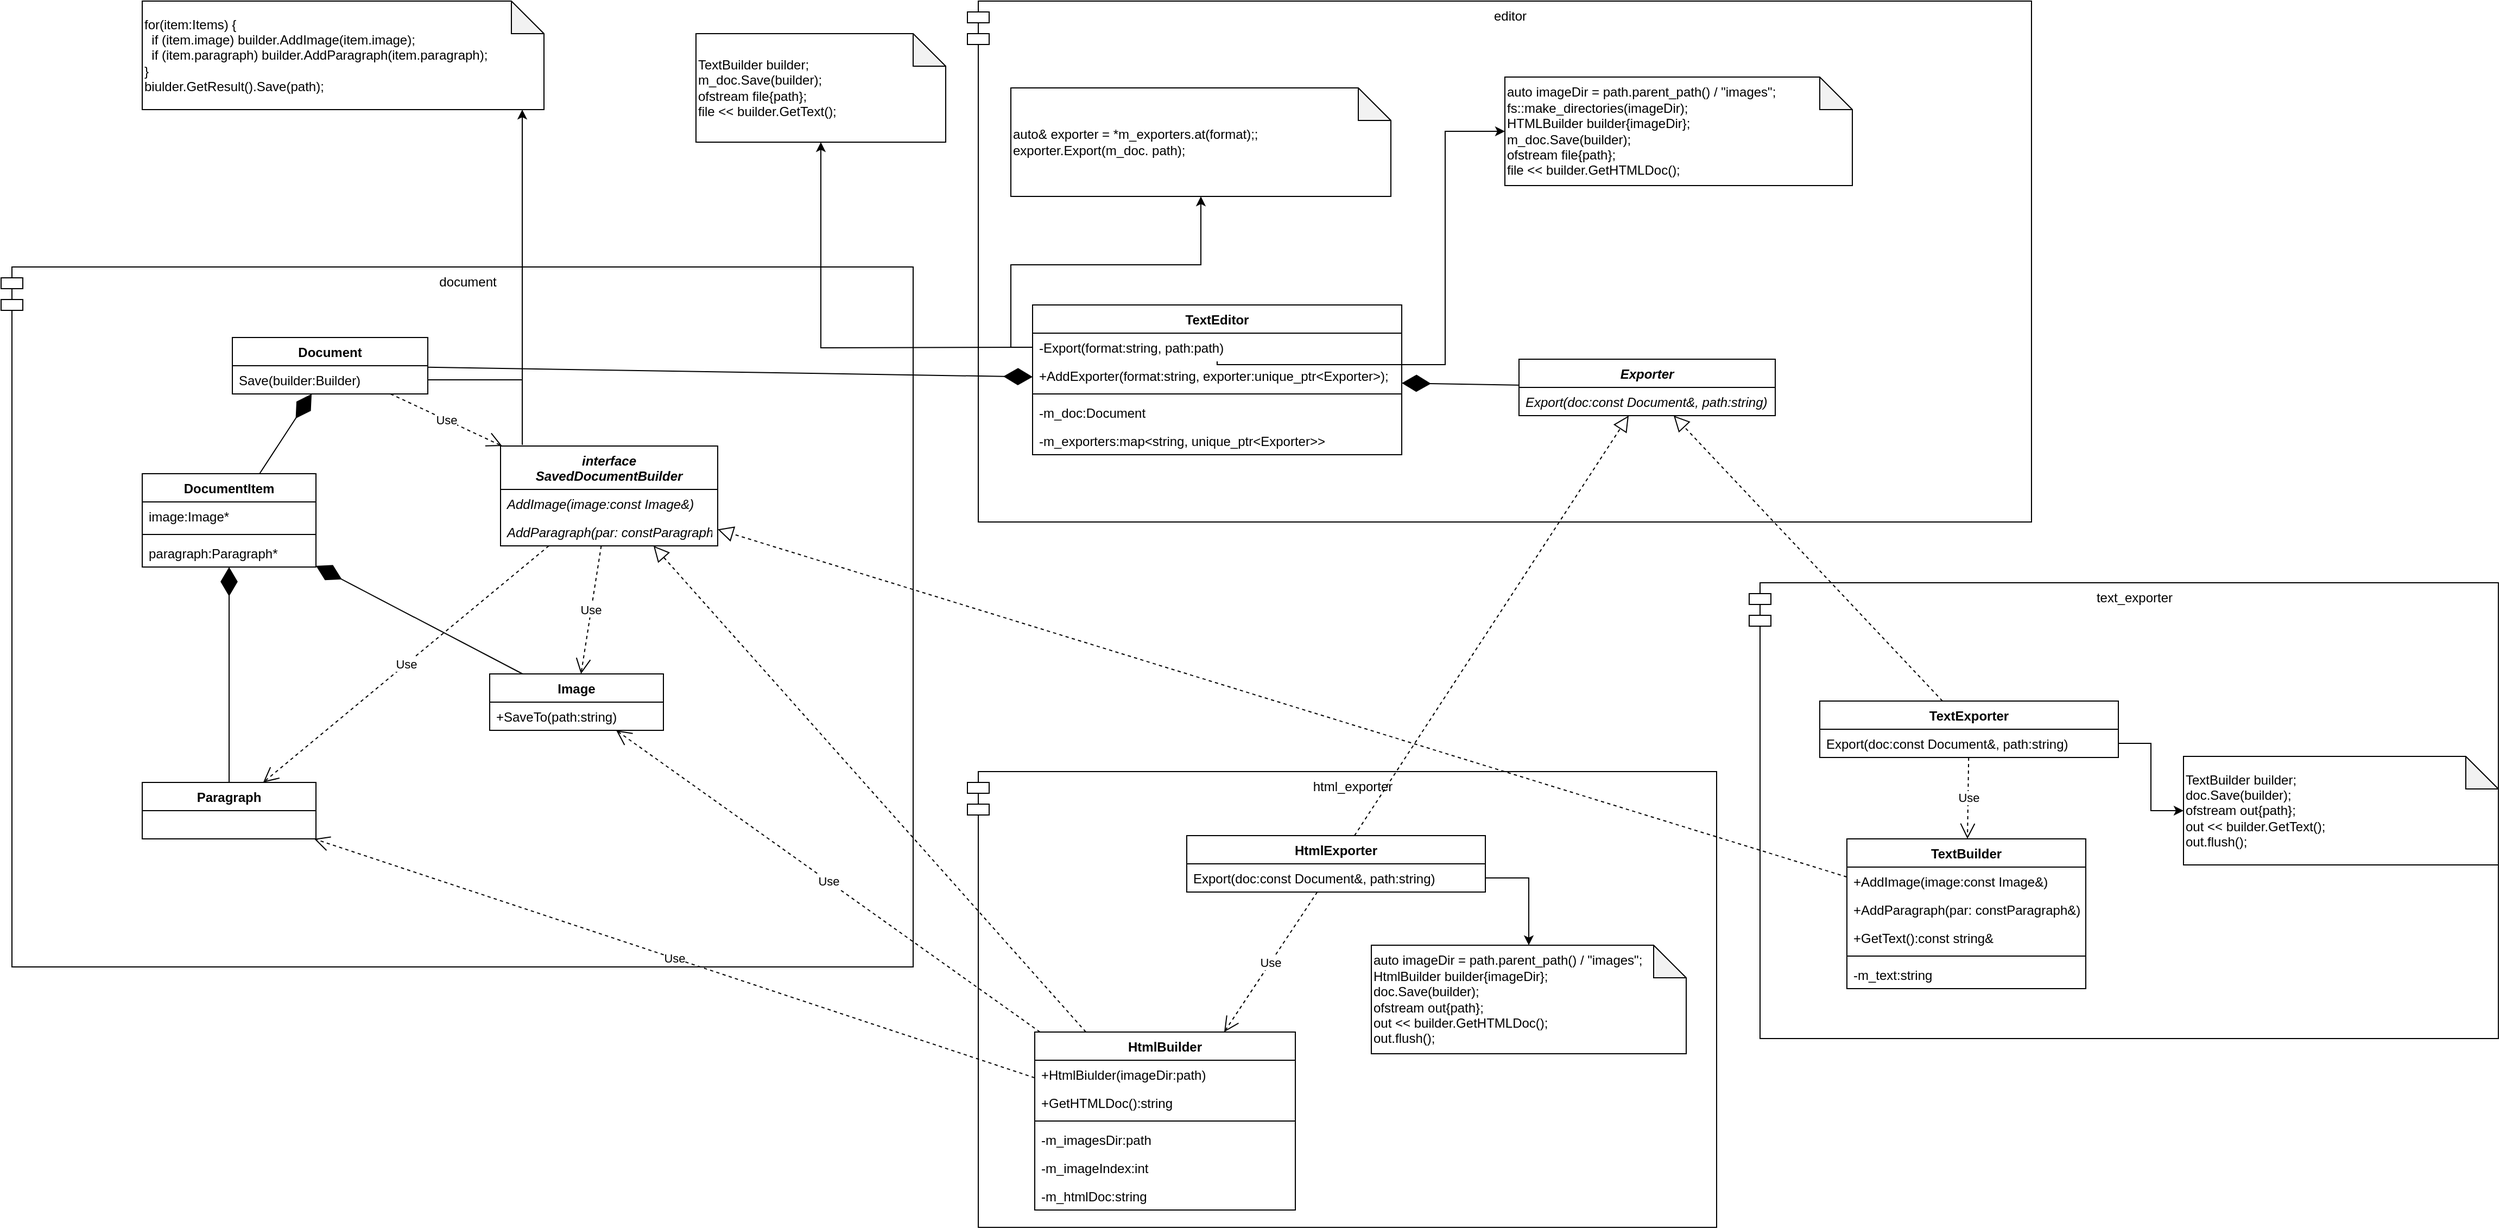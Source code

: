 <mxfile version="14.1.8" type="device"><diagram id="_AJn8sYHDivFGLJ0p1B8" name="Страница 1"><mxGraphModel dx="2343" dy="2496" grid="1" gridSize="10" guides="1" tooltips="1" connect="1" arrows="1" fold="1" page="1" pageScale="1" pageWidth="827" pageHeight="1169" math="0" shadow="0"><root><mxCell id="0"/><mxCell id="1" parent="0"/><mxCell id="uY1Z8pRmHIcZnPpA3dvK-106" value="html_exporter" style="shape=module;align=left;spacingLeft=20;align=center;verticalAlign=top;" vertex="1" parent="1"><mxGeometry x="910" y="540" width="690" height="420" as="geometry"/></mxCell><mxCell id="uY1Z8pRmHIcZnPpA3dvK-104" value="text_exporter" style="shape=module;align=left;spacingLeft=20;align=center;verticalAlign=top;" vertex="1" parent="1"><mxGeometry x="1630" y="366" width="690" height="420" as="geometry"/></mxCell><mxCell id="uY1Z8pRmHIcZnPpA3dvK-67" value="editor" style="shape=module;align=left;spacingLeft=20;align=center;verticalAlign=top;" vertex="1" parent="1"><mxGeometry x="910" y="-170" width="980" height="480" as="geometry"/></mxCell><mxCell id="uY1Z8pRmHIcZnPpA3dvK-66" value="document" style="shape=module;align=left;spacingLeft=20;align=center;verticalAlign=top;" vertex="1" parent="1"><mxGeometry x="20" y="75" width="840" height="645" as="geometry"/></mxCell><mxCell id="uY1Z8pRmHIcZnPpA3dvK-1" value="Document" style="swimlane;fontStyle=1;align=center;verticalAlign=top;childLayout=stackLayout;horizontal=1;startSize=26;horizontalStack=0;resizeParent=1;resizeParentMax=0;resizeLast=0;collapsible=1;marginBottom=0;" vertex="1" parent="1"><mxGeometry x="233" y="140" width="180" height="52" as="geometry"/></mxCell><mxCell id="uY1Z8pRmHIcZnPpA3dvK-2" value="Save(builder:Builder)" style="text;strokeColor=none;fillColor=none;align=left;verticalAlign=top;spacingLeft=4;spacingRight=4;overflow=hidden;rotatable=0;points=[[0,0.5],[1,0.5]];portConstraint=eastwest;" vertex="1" parent="uY1Z8pRmHIcZnPpA3dvK-1"><mxGeometry y="26" width="180" height="26" as="geometry"/></mxCell><mxCell id="uY1Z8pRmHIcZnPpA3dvK-5" value="interface&#10;SavedDocumentBuilder" style="swimlane;fontStyle=3;align=center;verticalAlign=top;childLayout=stackLayout;horizontal=1;startSize=40;horizontalStack=0;resizeParent=1;resizeParentMax=0;resizeLast=0;collapsible=1;marginBottom=0;" vertex="1" parent="1"><mxGeometry x="480" y="240" width="200" height="92" as="geometry"/></mxCell><mxCell id="uY1Z8pRmHIcZnPpA3dvK-6" value="AddImage(image:const Image&amp;)" style="text;strokeColor=none;fillColor=none;align=left;verticalAlign=top;spacingLeft=4;spacingRight=4;overflow=hidden;rotatable=0;points=[[0,0.5],[1,0.5]];portConstraint=eastwest;fontStyle=2" vertex="1" parent="uY1Z8pRmHIcZnPpA3dvK-5"><mxGeometry y="40" width="200" height="26" as="geometry"/></mxCell><mxCell id="uY1Z8pRmHIcZnPpA3dvK-22" value="AddParagraph(par: constParagraph&amp;)" style="text;strokeColor=none;fillColor=none;align=left;verticalAlign=top;spacingLeft=4;spacingRight=4;overflow=hidden;rotatable=0;points=[[0,0.5],[1,0.5]];portConstraint=eastwest;fontStyle=2" vertex="1" parent="uY1Z8pRmHIcZnPpA3dvK-5"><mxGeometry y="66" width="200" height="26" as="geometry"/></mxCell><mxCell id="uY1Z8pRmHIcZnPpA3dvK-9" value="Use" style="endArrow=open;endSize=12;dashed=1;html=1;" edge="1" parent="1" source="uY1Z8pRmHIcZnPpA3dvK-1" target="uY1Z8pRmHIcZnPpA3dvK-5"><mxGeometry width="160" relative="1" as="geometry"><mxPoint x="360" y="360" as="sourcePoint"/><mxPoint x="520" y="360" as="targetPoint"/></mxGeometry></mxCell><mxCell id="uY1Z8pRmHIcZnPpA3dvK-10" value="DocumentItem" style="swimlane;fontStyle=1;align=center;verticalAlign=top;childLayout=stackLayout;horizontal=1;startSize=26;horizontalStack=0;resizeParent=1;resizeParentMax=0;resizeLast=0;collapsible=1;marginBottom=0;" vertex="1" parent="1"><mxGeometry x="150" y="265.5" width="160" height="86" as="geometry"/></mxCell><mxCell id="uY1Z8pRmHIcZnPpA3dvK-11" value="image:Image*" style="text;strokeColor=none;fillColor=none;align=left;verticalAlign=top;spacingLeft=4;spacingRight=4;overflow=hidden;rotatable=0;points=[[0,0.5],[1,0.5]];portConstraint=eastwest;" vertex="1" parent="uY1Z8pRmHIcZnPpA3dvK-10"><mxGeometry y="26" width="160" height="26" as="geometry"/></mxCell><mxCell id="uY1Z8pRmHIcZnPpA3dvK-12" value="" style="line;strokeWidth=1;fillColor=none;align=left;verticalAlign=middle;spacingTop=-1;spacingLeft=3;spacingRight=3;rotatable=0;labelPosition=right;points=[];portConstraint=eastwest;" vertex="1" parent="uY1Z8pRmHIcZnPpA3dvK-10"><mxGeometry y="52" width="160" height="8" as="geometry"/></mxCell><mxCell id="uY1Z8pRmHIcZnPpA3dvK-13" value="paragraph:Paragraph*" style="text;strokeColor=none;fillColor=none;align=left;verticalAlign=top;spacingLeft=4;spacingRight=4;overflow=hidden;rotatable=0;points=[[0,0.5],[1,0.5]];portConstraint=eastwest;" vertex="1" parent="uY1Z8pRmHIcZnPpA3dvK-10"><mxGeometry y="60" width="160" height="26" as="geometry"/></mxCell><mxCell id="uY1Z8pRmHIcZnPpA3dvK-14" value="" style="endArrow=diamondThin;endFill=1;endSize=24;html=1;" edge="1" parent="1" source="uY1Z8pRmHIcZnPpA3dvK-10" target="uY1Z8pRmHIcZnPpA3dvK-1"><mxGeometry width="160" relative="1" as="geometry"><mxPoint x="180" y="360" as="sourcePoint"/><mxPoint x="340" y="360" as="targetPoint"/></mxGeometry></mxCell><mxCell id="uY1Z8pRmHIcZnPpA3dvK-15" value="Image" style="swimlane;fontStyle=1;align=center;verticalAlign=top;childLayout=stackLayout;horizontal=1;startSize=26;horizontalStack=0;resizeParent=1;resizeParentMax=0;resizeLast=0;collapsible=1;marginBottom=0;" vertex="1" parent="1"><mxGeometry x="470" y="450" width="160" height="52" as="geometry"/></mxCell><mxCell id="uY1Z8pRmHIcZnPpA3dvK-55" value="+SaveTo(path:string)" style="text;strokeColor=none;fillColor=none;align=left;verticalAlign=top;spacingLeft=4;spacingRight=4;overflow=hidden;rotatable=0;points=[[0,0.5],[1,0.5]];portConstraint=eastwest;" vertex="1" parent="uY1Z8pRmHIcZnPpA3dvK-15"><mxGeometry y="26" width="160" height="26" as="geometry"/></mxCell><mxCell id="uY1Z8pRmHIcZnPpA3dvK-19" value="Paragraph" style="swimlane;fontStyle=1;align=center;verticalAlign=top;childLayout=stackLayout;horizontal=1;startSize=26;horizontalStack=0;resizeParent=1;resizeParentMax=0;resizeLast=0;collapsible=1;marginBottom=0;" vertex="1" parent="1"><mxGeometry x="150" y="550" width="160" height="52" as="geometry"/></mxCell><mxCell id="uY1Z8pRmHIcZnPpA3dvK-20" value="" style="endArrow=diamondThin;endFill=1;endSize=24;html=1;" edge="1" parent="1" source="uY1Z8pRmHIcZnPpA3dvK-15" target="uY1Z8pRmHIcZnPpA3dvK-10"><mxGeometry width="160" relative="1" as="geometry"><mxPoint x="150" y="550" as="sourcePoint"/><mxPoint x="310" y="550" as="targetPoint"/></mxGeometry></mxCell><mxCell id="uY1Z8pRmHIcZnPpA3dvK-21" value="" style="endArrow=diamondThin;endFill=1;endSize=24;html=1;" edge="1" parent="1" source="uY1Z8pRmHIcZnPpA3dvK-19" target="uY1Z8pRmHIcZnPpA3dvK-10"><mxGeometry width="160" relative="1" as="geometry"><mxPoint x="150" y="550" as="sourcePoint"/><mxPoint x="310" y="550" as="targetPoint"/></mxGeometry></mxCell><mxCell id="uY1Z8pRmHIcZnPpA3dvK-23" value="Use" style="endArrow=open;endSize=12;dashed=1;html=1;" edge="1" parent="1" source="uY1Z8pRmHIcZnPpA3dvK-5" target="uY1Z8pRmHIcZnPpA3dvK-19"><mxGeometry width="160" relative="1" as="geometry"><mxPoint x="460" y="262.9" as="sourcePoint"/><mxPoint x="430" y="510" as="targetPoint"/></mxGeometry></mxCell><mxCell id="uY1Z8pRmHIcZnPpA3dvK-24" value="Use" style="endArrow=open;endSize=12;dashed=1;html=1;" edge="1" parent="1" source="uY1Z8pRmHIcZnPpA3dvK-5" target="uY1Z8pRmHIcZnPpA3dvK-15"><mxGeometry width="160" relative="1" as="geometry"><mxPoint x="460" y="262.9" as="sourcePoint"/><mxPoint x="430" y="510" as="targetPoint"/></mxGeometry></mxCell><mxCell id="uY1Z8pRmHIcZnPpA3dvK-25" value="HtmlBuilder" style="swimlane;fontStyle=1;align=center;verticalAlign=top;childLayout=stackLayout;horizontal=1;startSize=26;horizontalStack=0;resizeParent=1;resizeParentMax=0;resizeLast=0;collapsible=1;marginBottom=0;" vertex="1" parent="1"><mxGeometry x="972" y="780" width="240" height="164" as="geometry"/></mxCell><mxCell id="uY1Z8pRmHIcZnPpA3dvK-62" value="+HtmlBiulder(imageDir:path)" style="text;strokeColor=none;fillColor=none;align=left;verticalAlign=top;spacingLeft=4;spacingRight=4;overflow=hidden;rotatable=0;points=[[0,0.5],[1,0.5]];portConstraint=eastwest;" vertex="1" parent="uY1Z8pRmHIcZnPpA3dvK-25"><mxGeometry y="26" width="240" height="26" as="geometry"/></mxCell><mxCell id="uY1Z8pRmHIcZnPpA3dvK-64" value="+GetHTMLDoc():string" style="text;strokeColor=none;fillColor=none;align=left;verticalAlign=top;spacingLeft=4;spacingRight=4;overflow=hidden;rotatable=0;points=[[0,0.5],[1,0.5]];portConstraint=eastwest;" vertex="1" parent="uY1Z8pRmHIcZnPpA3dvK-25"><mxGeometry y="52" width="240" height="26" as="geometry"/></mxCell><mxCell id="uY1Z8pRmHIcZnPpA3dvK-63" value="" style="line;strokeWidth=1;fillColor=none;align=left;verticalAlign=middle;spacingTop=-1;spacingLeft=3;spacingRight=3;rotatable=0;labelPosition=right;points=[];portConstraint=eastwest;" vertex="1" parent="uY1Z8pRmHIcZnPpA3dvK-25"><mxGeometry y="78" width="240" height="8" as="geometry"/></mxCell><mxCell id="uY1Z8pRmHIcZnPpA3dvK-56" value="-m_imagesDir:path" style="text;strokeColor=none;fillColor=none;align=left;verticalAlign=top;spacingLeft=4;spacingRight=4;overflow=hidden;rotatable=0;points=[[0,0.5],[1,0.5]];portConstraint=eastwest;" vertex="1" parent="uY1Z8pRmHIcZnPpA3dvK-25"><mxGeometry y="86" width="240" height="26" as="geometry"/></mxCell><mxCell id="uY1Z8pRmHIcZnPpA3dvK-57" value="-m_imageIndex:int" style="text;strokeColor=none;fillColor=none;align=left;verticalAlign=top;spacingLeft=4;spacingRight=4;overflow=hidden;rotatable=0;points=[[0,0.5],[1,0.5]];portConstraint=eastwest;" vertex="1" parent="uY1Z8pRmHIcZnPpA3dvK-25"><mxGeometry y="112" width="240" height="26" as="geometry"/></mxCell><mxCell id="uY1Z8pRmHIcZnPpA3dvK-58" value="-m_htmlDoc:string" style="text;strokeColor=none;fillColor=none;align=left;verticalAlign=top;spacingLeft=4;spacingRight=4;overflow=hidden;rotatable=0;points=[[0,0.5],[1,0.5]];portConstraint=eastwest;" vertex="1" parent="uY1Z8pRmHIcZnPpA3dvK-25"><mxGeometry y="138" width="240" height="26" as="geometry"/></mxCell><mxCell id="uY1Z8pRmHIcZnPpA3dvK-26" value="" style="endArrow=block;dashed=1;endFill=0;endSize=12;html=1;" edge="1" parent="1" source="uY1Z8pRmHIcZnPpA3dvK-25" target="uY1Z8pRmHIcZnPpA3dvK-5"><mxGeometry width="160" relative="1" as="geometry"><mxPoint x="670" y="430" as="sourcePoint"/><mxPoint x="830" y="430" as="targetPoint"/></mxGeometry></mxCell><mxCell id="uY1Z8pRmHIcZnPpA3dvK-27" value="TextBuilder" style="swimlane;fontStyle=1;align=center;verticalAlign=top;childLayout=stackLayout;horizontal=1;startSize=26;horizontalStack=0;resizeParent=1;resizeParentMax=0;resizeLast=0;collapsible=1;marginBottom=0;" vertex="1" parent="1"><mxGeometry x="1720" y="602" width="220" height="138" as="geometry"/></mxCell><mxCell id="uY1Z8pRmHIcZnPpA3dvK-43" value="+AddImage(image:const Image&amp;)" style="text;strokeColor=none;fillColor=none;align=left;verticalAlign=top;spacingLeft=4;spacingRight=4;overflow=hidden;rotatable=0;points=[[0,0.5],[1,0.5]];portConstraint=eastwest;fontStyle=0" vertex="1" parent="uY1Z8pRmHIcZnPpA3dvK-27"><mxGeometry y="26" width="220" height="26" as="geometry"/></mxCell><mxCell id="uY1Z8pRmHIcZnPpA3dvK-44" value="+AddParagraph(par: constParagraph&amp;)" style="text;strokeColor=none;fillColor=none;align=left;verticalAlign=top;spacingLeft=4;spacingRight=4;overflow=hidden;rotatable=0;points=[[0,0.5],[1,0.5]];portConstraint=eastwest;fontStyle=0" vertex="1" parent="uY1Z8pRmHIcZnPpA3dvK-27"><mxGeometry y="52" width="220" height="26" as="geometry"/></mxCell><mxCell id="uY1Z8pRmHIcZnPpA3dvK-46" value="+GetText():const string&amp;" style="text;strokeColor=none;fillColor=none;align=left;verticalAlign=top;spacingLeft=4;spacingRight=4;overflow=hidden;rotatable=0;points=[[0,0.5],[1,0.5]];portConstraint=eastwest;fontStyle=0" vertex="1" parent="uY1Z8pRmHIcZnPpA3dvK-27"><mxGeometry y="78" width="220" height="26" as="geometry"/></mxCell><mxCell id="uY1Z8pRmHIcZnPpA3dvK-45" value="" style="line;strokeWidth=1;fillColor=none;align=left;verticalAlign=middle;spacingTop=-1;spacingLeft=3;spacingRight=3;rotatable=0;labelPosition=right;points=[];portConstraint=eastwest;" vertex="1" parent="uY1Z8pRmHIcZnPpA3dvK-27"><mxGeometry y="104" width="220" height="8" as="geometry"/></mxCell><mxCell id="uY1Z8pRmHIcZnPpA3dvK-40" value="-m_text:string" style="text;strokeColor=none;fillColor=none;align=left;verticalAlign=top;spacingLeft=4;spacingRight=4;overflow=hidden;rotatable=0;points=[[0,0.5],[1,0.5]];portConstraint=eastwest;" vertex="1" parent="uY1Z8pRmHIcZnPpA3dvK-27"><mxGeometry y="112" width="220" height="26" as="geometry"/></mxCell><mxCell id="uY1Z8pRmHIcZnPpA3dvK-28" value="" style="endArrow=block;dashed=1;endFill=0;endSize=12;html=1;" edge="1" parent="1" source="uY1Z8pRmHIcZnPpA3dvK-27" target="uY1Z8pRmHIcZnPpA3dvK-5"><mxGeometry width="160" relative="1" as="geometry"><mxPoint x="670" y="430" as="sourcePoint"/><mxPoint x="830" y="430" as="targetPoint"/></mxGeometry></mxCell><mxCell id="uY1Z8pRmHIcZnPpA3dvK-34" value="for(item:Items) {&lt;br&gt;&amp;nbsp; if (item.image) builder.AddImage(item.image);&lt;br&gt;&amp;nbsp; if (item.paragraph) builder.AddParagraph(item.paragraph);&lt;br&gt;}&lt;br&gt;biulder.GetResult().Save(path);" style="shape=note;whiteSpace=wrap;html=1;backgroundOutline=1;darkOpacity=0.05;align=left;" vertex="1" parent="1"><mxGeometry x="150" y="-170" width="370" height="100" as="geometry"/></mxCell><mxCell id="uY1Z8pRmHIcZnPpA3dvK-35" style="edgeStyle=orthogonalEdgeStyle;rounded=0;orthogonalLoop=1;jettySize=auto;html=1;" edge="1" parent="1" source="uY1Z8pRmHIcZnPpA3dvK-2" target="uY1Z8pRmHIcZnPpA3dvK-34"><mxGeometry relative="1" as="geometry"><Array as="points"><mxPoint x="500" y="239"/><mxPoint x="500" y="90"/></Array></mxGeometry></mxCell><mxCell id="uY1Z8pRmHIcZnPpA3dvK-47" value="TextEditor" style="swimlane;fontStyle=1;align=center;verticalAlign=top;childLayout=stackLayout;horizontal=1;startSize=26;horizontalStack=0;resizeParent=1;resizeParentMax=0;resizeLast=0;collapsible=1;marginBottom=0;" vertex="1" parent="1"><mxGeometry x="970" y="110" width="340" height="138" as="geometry"/></mxCell><mxCell id="uY1Z8pRmHIcZnPpA3dvK-74" value="-Export(format:string, path:path)" style="text;strokeColor=none;fillColor=none;align=left;verticalAlign=top;spacingLeft=4;spacingRight=4;overflow=hidden;rotatable=0;points=[[0,0.5],[1,0.5]];portConstraint=eastwest;" vertex="1" parent="uY1Z8pRmHIcZnPpA3dvK-47"><mxGeometry y="26" width="340" height="26" as="geometry"/></mxCell><mxCell id="uY1Z8pRmHIcZnPpA3dvK-102" value="+AddExporter(format:string, exporter:unique_ptr&lt;Exporter&gt;);" style="text;strokeColor=none;fillColor=none;align=left;verticalAlign=top;spacingLeft=4;spacingRight=4;overflow=hidden;rotatable=0;points=[[0,0.5],[1,0.5]];portConstraint=eastwest;" vertex="1" parent="uY1Z8pRmHIcZnPpA3dvK-47"><mxGeometry y="52" width="340" height="26" as="geometry"/></mxCell><mxCell id="uY1Z8pRmHIcZnPpA3dvK-49" value="" style="line;strokeWidth=1;fillColor=none;align=left;verticalAlign=middle;spacingTop=-1;spacingLeft=3;spacingRight=3;rotatable=0;labelPosition=right;points=[];portConstraint=eastwest;" vertex="1" parent="uY1Z8pRmHIcZnPpA3dvK-47"><mxGeometry y="78" width="340" height="8" as="geometry"/></mxCell><mxCell id="uY1Z8pRmHIcZnPpA3dvK-50" value="-m_doc:Document" style="text;strokeColor=none;fillColor=none;align=left;verticalAlign=top;spacingLeft=4;spacingRight=4;overflow=hidden;rotatable=0;points=[[0,0.5],[1,0.5]];portConstraint=eastwest;" vertex="1" parent="uY1Z8pRmHIcZnPpA3dvK-47"><mxGeometry y="86" width="340" height="26" as="geometry"/></mxCell><mxCell id="uY1Z8pRmHIcZnPpA3dvK-77" value="-m_exporters:map&lt;string, unique_ptr&lt;Exporter&gt;&gt;" style="text;strokeColor=none;fillColor=none;align=left;verticalAlign=top;spacingLeft=4;spacingRight=4;overflow=hidden;rotatable=0;points=[[0,0.5],[1,0.5]];portConstraint=eastwest;" vertex="1" parent="uY1Z8pRmHIcZnPpA3dvK-47"><mxGeometry y="112" width="340" height="26" as="geometry"/></mxCell><mxCell id="uY1Z8pRmHIcZnPpA3dvK-51" value="" style="endArrow=diamondThin;endFill=1;endSize=24;html=1;" edge="1" parent="1" source="uY1Z8pRmHIcZnPpA3dvK-1" target="uY1Z8pRmHIcZnPpA3dvK-47"><mxGeometry width="160" relative="1" as="geometry"><mxPoint x="930" y="330" as="sourcePoint"/><mxPoint x="1090" y="330" as="targetPoint"/></mxGeometry></mxCell><mxCell id="uY1Z8pRmHIcZnPpA3dvK-52" value="TextBuilder builder;&lt;br&gt;m_doc.Save(builder);&lt;br&gt;ofstream file{path};&lt;br&gt;file &amp;lt;&amp;lt; builder.GetText();" style="shape=note;whiteSpace=wrap;html=1;backgroundOutline=1;darkOpacity=0.05;align=left;" vertex="1" parent="1"><mxGeometry x="660" y="-140" width="230" height="100" as="geometry"/></mxCell><mxCell id="uY1Z8pRmHIcZnPpA3dvK-53" style="edgeStyle=orthogonalEdgeStyle;rounded=0;orthogonalLoop=1;jettySize=auto;html=1;" edge="1" parent="1" target="uY1Z8pRmHIcZnPpA3dvK-52"><mxGeometry relative="1" as="geometry"><mxPoint x="970" y="149" as="sourcePoint"/></mxGeometry></mxCell><mxCell id="uY1Z8pRmHIcZnPpA3dvK-61" value="auto imageDir = path.parent_path() / &quot;images&quot;;&lt;br&gt;fs::make_directories(imageDir);&lt;br&gt;HTMLBuilder builder{imageDir};&lt;br&gt;m_doc.Save(builder);&lt;br&gt;ofstream file{path};&lt;br&gt;file &amp;lt;&amp;lt; builder.GetHTMLDoc();" style="shape=note;whiteSpace=wrap;html=1;backgroundOutline=1;darkOpacity=0.05;align=left;" vertex="1" parent="1"><mxGeometry x="1405" y="-100" width="320" height="100" as="geometry"/></mxCell><mxCell id="uY1Z8pRmHIcZnPpA3dvK-65" style="edgeStyle=orthogonalEdgeStyle;rounded=0;orthogonalLoop=1;jettySize=auto;html=1;" edge="1" parent="1" target="uY1Z8pRmHIcZnPpA3dvK-61"><mxGeometry relative="1" as="geometry"><mxPoint x="1140" y="162" as="sourcePoint"/><Array as="points"><mxPoint x="1350" y="165"/></Array></mxGeometry></mxCell><mxCell id="uY1Z8pRmHIcZnPpA3dvK-68" value="Use" style="endArrow=open;endSize=12;dashed=1;html=1;" edge="1" parent="1" source="uY1Z8pRmHIcZnPpA3dvK-25" target="uY1Z8pRmHIcZnPpA3dvK-15"><mxGeometry width="160" relative="1" as="geometry"><mxPoint x="460" y="262.9" as="sourcePoint"/><mxPoint x="430" y="510" as="targetPoint"/></mxGeometry></mxCell><mxCell id="uY1Z8pRmHIcZnPpA3dvK-69" value="Use" style="endArrow=open;endSize=12;dashed=1;html=1;" edge="1" parent="1" source="uY1Z8pRmHIcZnPpA3dvK-25" target="uY1Z8pRmHIcZnPpA3dvK-19"><mxGeometry width="160" relative="1" as="geometry"><mxPoint x="460" y="262.9" as="sourcePoint"/><mxPoint x="430" y="510" as="targetPoint"/></mxGeometry></mxCell><mxCell id="uY1Z8pRmHIcZnPpA3dvK-75" value="auto&amp;amp; exporter&amp;nbsp;= *m_exporters.at(format);;&lt;br&gt;exporter.Export(m_doc. path);" style="shape=note;whiteSpace=wrap;html=1;backgroundOutline=1;darkOpacity=0.05;align=left;" vertex="1" parent="1"><mxGeometry x="950" y="-90" width="350" height="100" as="geometry"/></mxCell><mxCell id="uY1Z8pRmHIcZnPpA3dvK-76" style="edgeStyle=orthogonalEdgeStyle;rounded=0;orthogonalLoop=1;jettySize=auto;html=1;" edge="1" parent="1" source="uY1Z8pRmHIcZnPpA3dvK-74" target="uY1Z8pRmHIcZnPpA3dvK-75"><mxGeometry relative="1" as="geometry"/></mxCell><mxCell id="uY1Z8pRmHIcZnPpA3dvK-78" value="" style="endArrow=diamondThin;endFill=1;endSize=24;html=1;" edge="1" parent="1" source="uY1Z8pRmHIcZnPpA3dvK-79" target="uY1Z8pRmHIcZnPpA3dvK-47"><mxGeometry width="160" relative="1" as="geometry"><mxPoint x="1430" y="179.034" as="sourcePoint"/><mxPoint x="1700" y="290" as="targetPoint"/></mxGeometry></mxCell><mxCell id="uY1Z8pRmHIcZnPpA3dvK-79" value="Exporter" style="swimlane;fontStyle=3;align=center;verticalAlign=top;childLayout=stackLayout;horizontal=1;startSize=26;horizontalStack=0;resizeParent=1;resizeParentMax=0;resizeLast=0;collapsible=1;marginBottom=0;" vertex="1" parent="1"><mxGeometry x="1418" y="160" width="236" height="52" as="geometry"/></mxCell><mxCell id="uY1Z8pRmHIcZnPpA3dvK-80" value="Export(doc:const Document&amp;, path:string)" style="text;strokeColor=none;fillColor=none;align=left;verticalAlign=top;spacingLeft=4;spacingRight=4;overflow=hidden;rotatable=0;points=[[0,0.5],[1,0.5]];portConstraint=eastwest;fontStyle=2" vertex="1" parent="uY1Z8pRmHIcZnPpA3dvK-79"><mxGeometry y="26" width="236" height="26" as="geometry"/></mxCell><mxCell id="uY1Z8pRmHIcZnPpA3dvK-84" value="TextExporter" style="swimlane;fontStyle=1;align=center;verticalAlign=top;childLayout=stackLayout;horizontal=1;startSize=26;horizontalStack=0;resizeParent=1;resizeParentMax=0;resizeLast=0;collapsible=1;marginBottom=0;" vertex="1" parent="1"><mxGeometry x="1695" y="475" width="275" height="52" as="geometry"/></mxCell><mxCell id="uY1Z8pRmHIcZnPpA3dvK-90" value="Export(doc:const Document&amp;, path:string)" style="text;strokeColor=none;fillColor=none;align=left;verticalAlign=top;spacingLeft=4;spacingRight=4;overflow=hidden;rotatable=0;points=[[0,0.5],[1,0.5]];portConstraint=eastwest;fontStyle=0" vertex="1" parent="uY1Z8pRmHIcZnPpA3dvK-84"><mxGeometry y="26" width="275" height="26" as="geometry"/></mxCell><mxCell id="uY1Z8pRmHIcZnPpA3dvK-91" value="TextBuilder builder;&lt;br&gt;doc.Save(builder);&lt;br&gt;ofstream out{path};&lt;br&gt;out &amp;lt;&amp;lt; builder.GetText();&lt;br&gt;out.flush();" style="shape=note;whiteSpace=wrap;html=1;backgroundOutline=1;darkOpacity=0.05;align=left;" vertex="1" parent="1"><mxGeometry x="2030" y="526" width="290" height="100" as="geometry"/></mxCell><mxCell id="uY1Z8pRmHIcZnPpA3dvK-92" style="edgeStyle=orthogonalEdgeStyle;rounded=0;orthogonalLoop=1;jettySize=auto;html=1;" edge="1" parent="1" source="uY1Z8pRmHIcZnPpA3dvK-90" target="uY1Z8pRmHIcZnPpA3dvK-91"><mxGeometry relative="1" as="geometry"/></mxCell><mxCell id="uY1Z8pRmHIcZnPpA3dvK-93" value="" style="endArrow=block;dashed=1;endFill=0;endSize=12;html=1;" edge="1" parent="1" source="uY1Z8pRmHIcZnPpA3dvK-84" target="uY1Z8pRmHIcZnPpA3dvK-79"><mxGeometry width="160" relative="1" as="geometry"><mxPoint x="1520" y="440" as="sourcePoint"/><mxPoint x="1680" y="440" as="targetPoint"/></mxGeometry></mxCell><mxCell id="uY1Z8pRmHIcZnPpA3dvK-95" value="Use" style="endArrow=open;endSize=12;dashed=1;html=1;" edge="1" parent="1" source="uY1Z8pRmHIcZnPpA3dvK-84" target="uY1Z8pRmHIcZnPpA3dvK-27"><mxGeometry width="160" relative="1" as="geometry"><mxPoint x="1730" y="600" as="sourcePoint"/><mxPoint x="1890" y="600" as="targetPoint"/></mxGeometry></mxCell><mxCell id="uY1Z8pRmHIcZnPpA3dvK-96" value="HtmlExporter" style="swimlane;fontStyle=1;align=center;verticalAlign=top;childLayout=stackLayout;horizontal=1;startSize=26;horizontalStack=0;resizeParent=1;resizeParentMax=0;resizeLast=0;collapsible=1;marginBottom=0;" vertex="1" parent="1"><mxGeometry x="1112" y="599" width="275" height="52" as="geometry"/></mxCell><mxCell id="uY1Z8pRmHIcZnPpA3dvK-97" value="Export(doc:const Document&amp;, path:string)" style="text;strokeColor=none;fillColor=none;align=left;verticalAlign=top;spacingLeft=4;spacingRight=4;overflow=hidden;rotatable=0;points=[[0,0.5],[1,0.5]];portConstraint=eastwest;fontStyle=0" vertex="1" parent="uY1Z8pRmHIcZnPpA3dvK-96"><mxGeometry y="26" width="275" height="26" as="geometry"/></mxCell><mxCell id="uY1Z8pRmHIcZnPpA3dvK-98" value="" style="endArrow=block;dashed=1;endFill=0;endSize=12;html=1;" edge="1" parent="1" source="uY1Z8pRmHIcZnPpA3dvK-96" target="uY1Z8pRmHIcZnPpA3dvK-79"><mxGeometry width="160" relative="1" as="geometry"><mxPoint x="1520" y="440" as="sourcePoint"/><mxPoint x="1680" y="440" as="targetPoint"/></mxGeometry></mxCell><mxCell id="uY1Z8pRmHIcZnPpA3dvK-99" value="auto imageDir = path.parent_path() / &quot;images&quot;;&lt;br&gt;HtmlBuilder builder{imageDir};&lt;br&gt;doc.Save(builder);&lt;br&gt;ofstream out{path};&lt;br&gt;out &amp;lt;&amp;lt; builder.GetHTMLDoc();&lt;br&gt;out.flush();" style="shape=note;whiteSpace=wrap;html=1;backgroundOutline=1;darkOpacity=0.05;align=left;" vertex="1" parent="1"><mxGeometry x="1282" y="700" width="290" height="100" as="geometry"/></mxCell><mxCell id="uY1Z8pRmHIcZnPpA3dvK-100" style="edgeStyle=orthogonalEdgeStyle;rounded=0;orthogonalLoop=1;jettySize=auto;html=1;" edge="1" parent="1" source="uY1Z8pRmHIcZnPpA3dvK-97" target="uY1Z8pRmHIcZnPpA3dvK-99"><mxGeometry relative="1" as="geometry"/></mxCell><mxCell id="uY1Z8pRmHIcZnPpA3dvK-101" value="Use" style="endArrow=open;endSize=12;dashed=1;html=1;" edge="1" parent="1" source="uY1Z8pRmHIcZnPpA3dvK-96" target="uY1Z8pRmHIcZnPpA3dvK-25"><mxGeometry width="160" relative="1" as="geometry"><mxPoint x="1102" y="710" as="sourcePoint"/><mxPoint x="1262" y="710" as="targetPoint"/></mxGeometry></mxCell></root></mxGraphModel></diagram></mxfile>